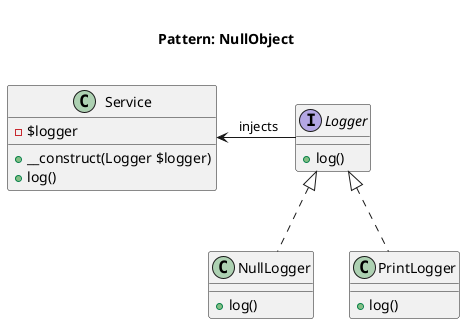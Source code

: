 @startuml
    Title <size:20>\nPattern: NullObject\n

    interface Logger {
		+ log()
	}

    class NullLogger implements Logger {
		+ log()
	}

    class PrintLogger implements Logger {
		+ log()
    }

	class Service {
		- $logger
		+ __construct(Logger $logger)
		+ log()
	}

    Logger -left-> Service: " injects"
@enduml